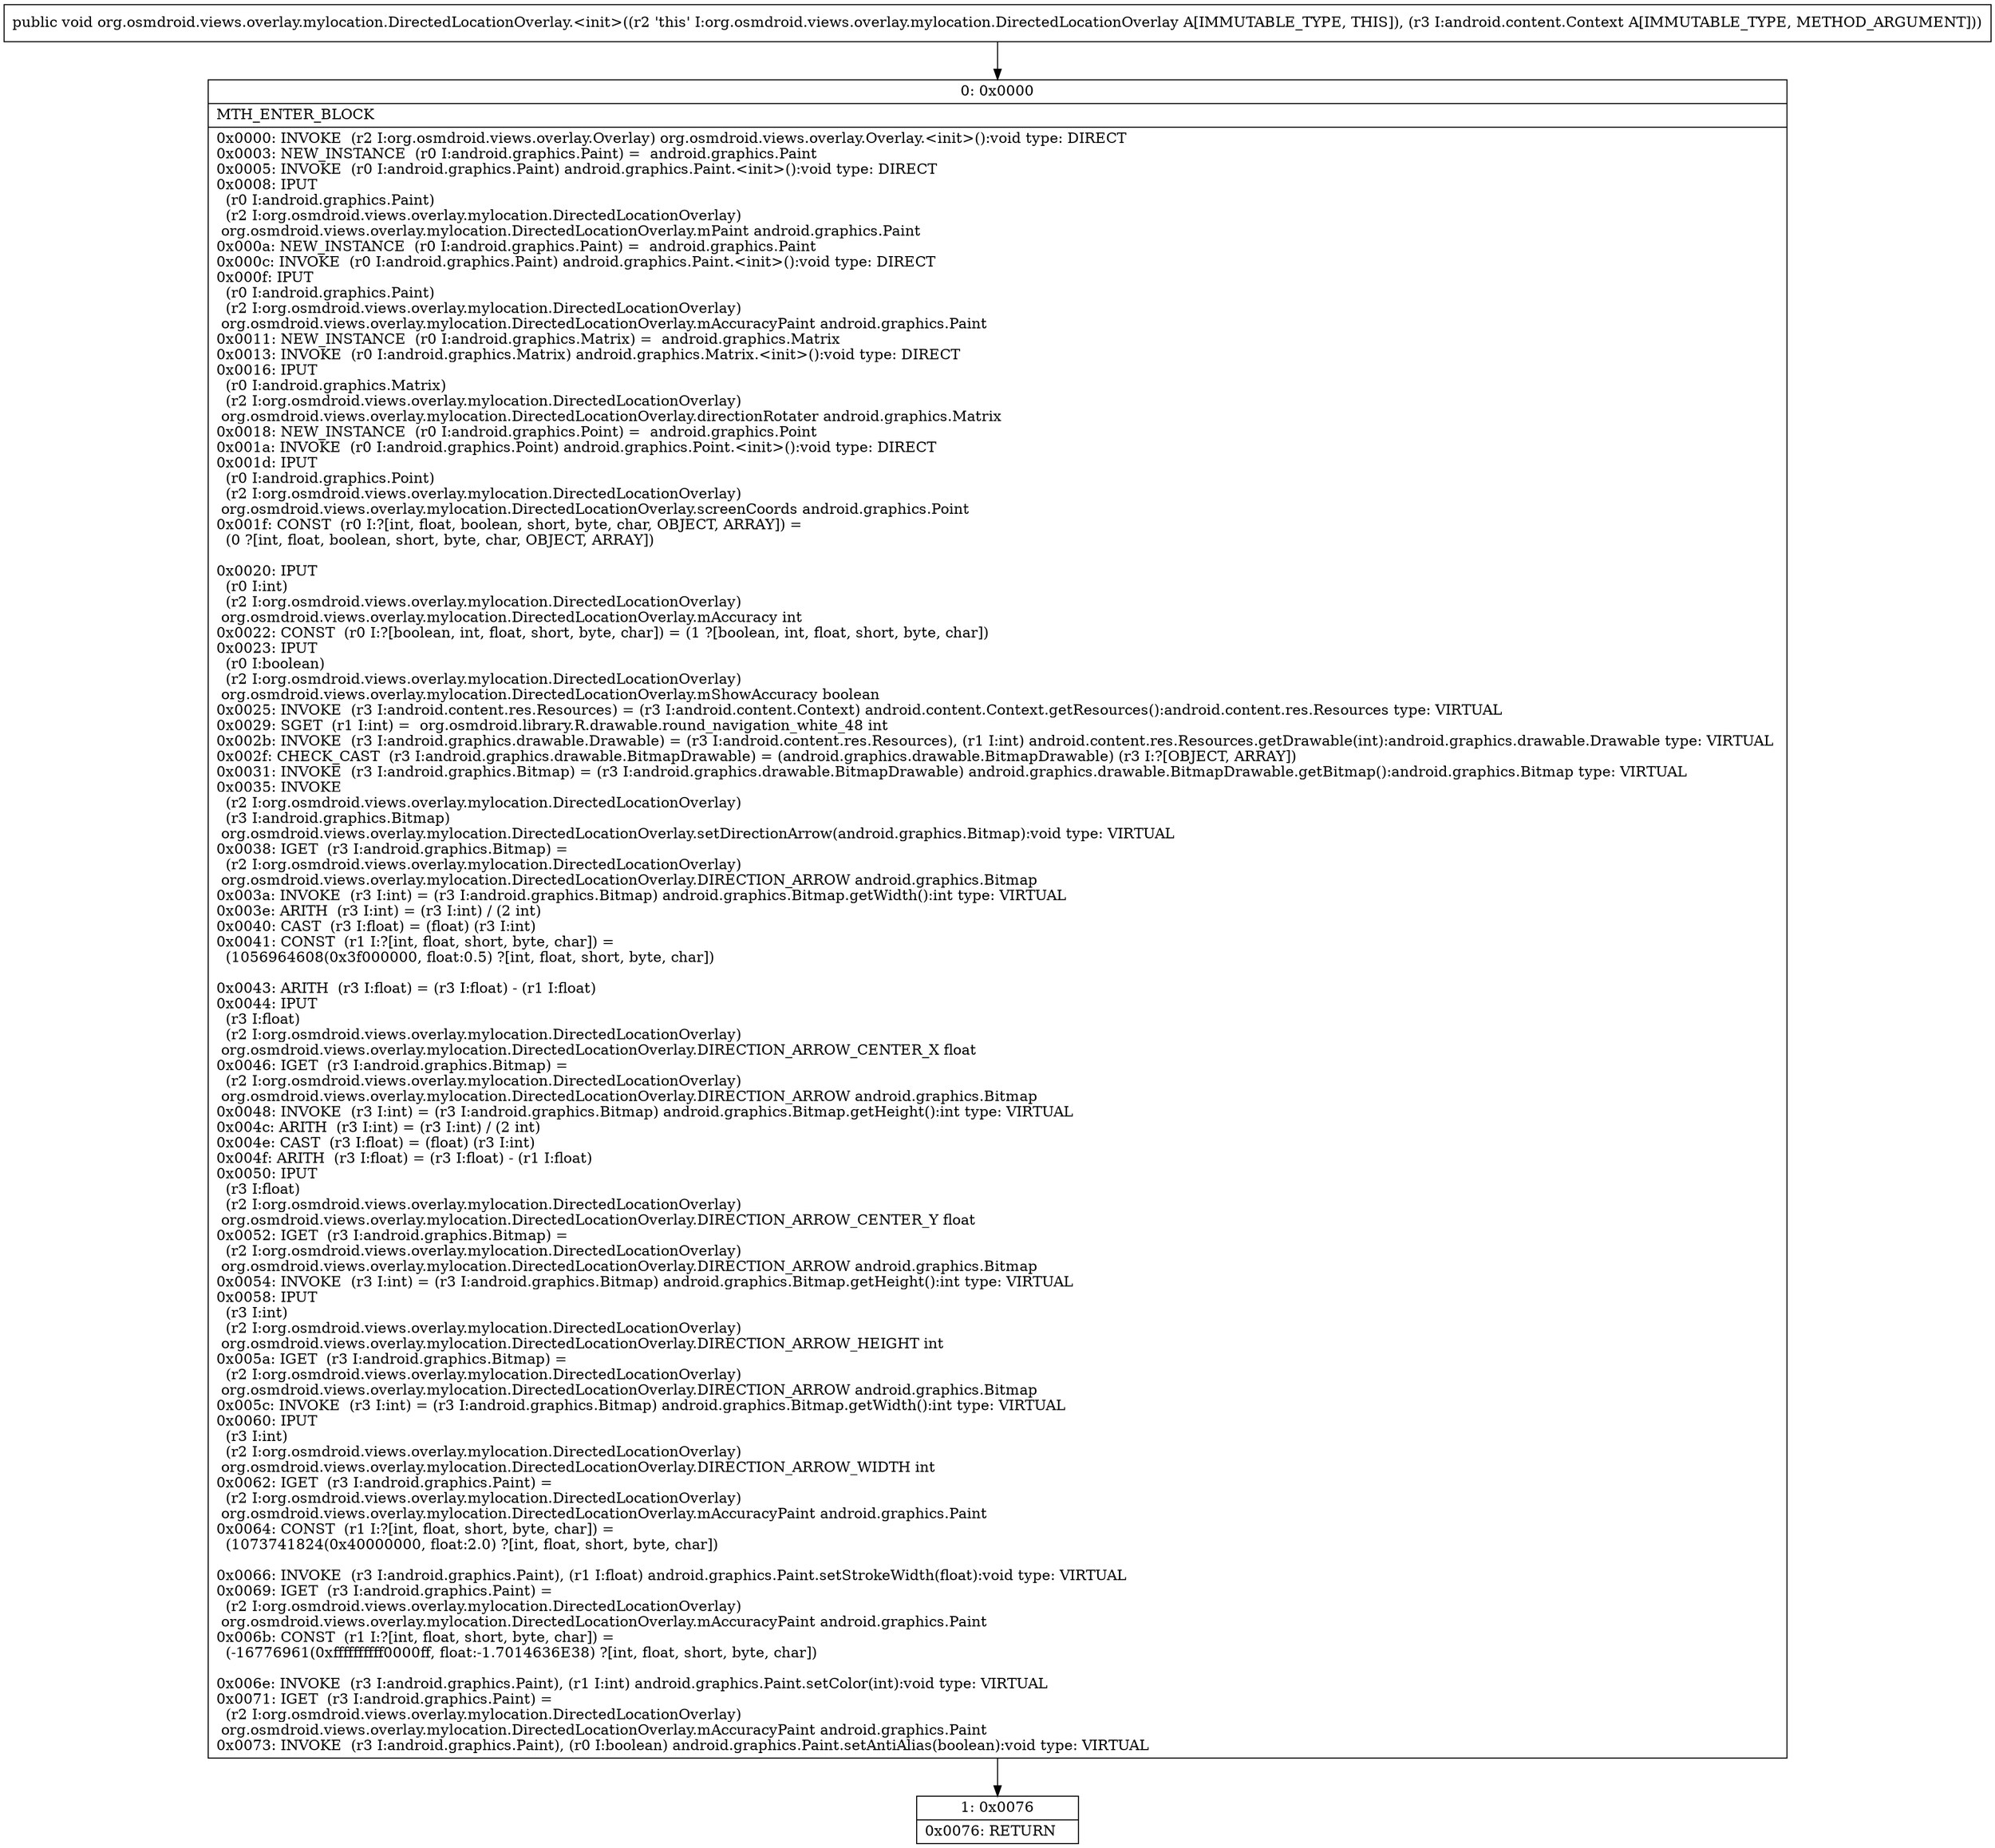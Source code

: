 digraph "CFG fororg.osmdroid.views.overlay.mylocation.DirectedLocationOverlay.\<init\>(Landroid\/content\/Context;)V" {
Node_0 [shape=record,label="{0\:\ 0x0000|MTH_ENTER_BLOCK\l|0x0000: INVOKE  (r2 I:org.osmdroid.views.overlay.Overlay) org.osmdroid.views.overlay.Overlay.\<init\>():void type: DIRECT \l0x0003: NEW_INSTANCE  (r0 I:android.graphics.Paint) =  android.graphics.Paint \l0x0005: INVOKE  (r0 I:android.graphics.Paint) android.graphics.Paint.\<init\>():void type: DIRECT \l0x0008: IPUT  \l  (r0 I:android.graphics.Paint)\l  (r2 I:org.osmdroid.views.overlay.mylocation.DirectedLocationOverlay)\l org.osmdroid.views.overlay.mylocation.DirectedLocationOverlay.mPaint android.graphics.Paint \l0x000a: NEW_INSTANCE  (r0 I:android.graphics.Paint) =  android.graphics.Paint \l0x000c: INVOKE  (r0 I:android.graphics.Paint) android.graphics.Paint.\<init\>():void type: DIRECT \l0x000f: IPUT  \l  (r0 I:android.graphics.Paint)\l  (r2 I:org.osmdroid.views.overlay.mylocation.DirectedLocationOverlay)\l org.osmdroid.views.overlay.mylocation.DirectedLocationOverlay.mAccuracyPaint android.graphics.Paint \l0x0011: NEW_INSTANCE  (r0 I:android.graphics.Matrix) =  android.graphics.Matrix \l0x0013: INVOKE  (r0 I:android.graphics.Matrix) android.graphics.Matrix.\<init\>():void type: DIRECT \l0x0016: IPUT  \l  (r0 I:android.graphics.Matrix)\l  (r2 I:org.osmdroid.views.overlay.mylocation.DirectedLocationOverlay)\l org.osmdroid.views.overlay.mylocation.DirectedLocationOverlay.directionRotater android.graphics.Matrix \l0x0018: NEW_INSTANCE  (r0 I:android.graphics.Point) =  android.graphics.Point \l0x001a: INVOKE  (r0 I:android.graphics.Point) android.graphics.Point.\<init\>():void type: DIRECT \l0x001d: IPUT  \l  (r0 I:android.graphics.Point)\l  (r2 I:org.osmdroid.views.overlay.mylocation.DirectedLocationOverlay)\l org.osmdroid.views.overlay.mylocation.DirectedLocationOverlay.screenCoords android.graphics.Point \l0x001f: CONST  (r0 I:?[int, float, boolean, short, byte, char, OBJECT, ARRAY]) = \l  (0 ?[int, float, boolean, short, byte, char, OBJECT, ARRAY])\l \l0x0020: IPUT  \l  (r0 I:int)\l  (r2 I:org.osmdroid.views.overlay.mylocation.DirectedLocationOverlay)\l org.osmdroid.views.overlay.mylocation.DirectedLocationOverlay.mAccuracy int \l0x0022: CONST  (r0 I:?[boolean, int, float, short, byte, char]) = (1 ?[boolean, int, float, short, byte, char]) \l0x0023: IPUT  \l  (r0 I:boolean)\l  (r2 I:org.osmdroid.views.overlay.mylocation.DirectedLocationOverlay)\l org.osmdroid.views.overlay.mylocation.DirectedLocationOverlay.mShowAccuracy boolean \l0x0025: INVOKE  (r3 I:android.content.res.Resources) = (r3 I:android.content.Context) android.content.Context.getResources():android.content.res.Resources type: VIRTUAL \l0x0029: SGET  (r1 I:int) =  org.osmdroid.library.R.drawable.round_navigation_white_48 int \l0x002b: INVOKE  (r3 I:android.graphics.drawable.Drawable) = (r3 I:android.content.res.Resources), (r1 I:int) android.content.res.Resources.getDrawable(int):android.graphics.drawable.Drawable type: VIRTUAL \l0x002f: CHECK_CAST  (r3 I:android.graphics.drawable.BitmapDrawable) = (android.graphics.drawable.BitmapDrawable) (r3 I:?[OBJECT, ARRAY]) \l0x0031: INVOKE  (r3 I:android.graphics.Bitmap) = (r3 I:android.graphics.drawable.BitmapDrawable) android.graphics.drawable.BitmapDrawable.getBitmap():android.graphics.Bitmap type: VIRTUAL \l0x0035: INVOKE  \l  (r2 I:org.osmdroid.views.overlay.mylocation.DirectedLocationOverlay)\l  (r3 I:android.graphics.Bitmap)\l org.osmdroid.views.overlay.mylocation.DirectedLocationOverlay.setDirectionArrow(android.graphics.Bitmap):void type: VIRTUAL \l0x0038: IGET  (r3 I:android.graphics.Bitmap) = \l  (r2 I:org.osmdroid.views.overlay.mylocation.DirectedLocationOverlay)\l org.osmdroid.views.overlay.mylocation.DirectedLocationOverlay.DIRECTION_ARROW android.graphics.Bitmap \l0x003a: INVOKE  (r3 I:int) = (r3 I:android.graphics.Bitmap) android.graphics.Bitmap.getWidth():int type: VIRTUAL \l0x003e: ARITH  (r3 I:int) = (r3 I:int) \/ (2 int) \l0x0040: CAST  (r3 I:float) = (float) (r3 I:int) \l0x0041: CONST  (r1 I:?[int, float, short, byte, char]) = \l  (1056964608(0x3f000000, float:0.5) ?[int, float, short, byte, char])\l \l0x0043: ARITH  (r3 I:float) = (r3 I:float) \- (r1 I:float) \l0x0044: IPUT  \l  (r3 I:float)\l  (r2 I:org.osmdroid.views.overlay.mylocation.DirectedLocationOverlay)\l org.osmdroid.views.overlay.mylocation.DirectedLocationOverlay.DIRECTION_ARROW_CENTER_X float \l0x0046: IGET  (r3 I:android.graphics.Bitmap) = \l  (r2 I:org.osmdroid.views.overlay.mylocation.DirectedLocationOverlay)\l org.osmdroid.views.overlay.mylocation.DirectedLocationOverlay.DIRECTION_ARROW android.graphics.Bitmap \l0x0048: INVOKE  (r3 I:int) = (r3 I:android.graphics.Bitmap) android.graphics.Bitmap.getHeight():int type: VIRTUAL \l0x004c: ARITH  (r3 I:int) = (r3 I:int) \/ (2 int) \l0x004e: CAST  (r3 I:float) = (float) (r3 I:int) \l0x004f: ARITH  (r3 I:float) = (r3 I:float) \- (r1 I:float) \l0x0050: IPUT  \l  (r3 I:float)\l  (r2 I:org.osmdroid.views.overlay.mylocation.DirectedLocationOverlay)\l org.osmdroid.views.overlay.mylocation.DirectedLocationOverlay.DIRECTION_ARROW_CENTER_Y float \l0x0052: IGET  (r3 I:android.graphics.Bitmap) = \l  (r2 I:org.osmdroid.views.overlay.mylocation.DirectedLocationOverlay)\l org.osmdroid.views.overlay.mylocation.DirectedLocationOverlay.DIRECTION_ARROW android.graphics.Bitmap \l0x0054: INVOKE  (r3 I:int) = (r3 I:android.graphics.Bitmap) android.graphics.Bitmap.getHeight():int type: VIRTUAL \l0x0058: IPUT  \l  (r3 I:int)\l  (r2 I:org.osmdroid.views.overlay.mylocation.DirectedLocationOverlay)\l org.osmdroid.views.overlay.mylocation.DirectedLocationOverlay.DIRECTION_ARROW_HEIGHT int \l0x005a: IGET  (r3 I:android.graphics.Bitmap) = \l  (r2 I:org.osmdroid.views.overlay.mylocation.DirectedLocationOverlay)\l org.osmdroid.views.overlay.mylocation.DirectedLocationOverlay.DIRECTION_ARROW android.graphics.Bitmap \l0x005c: INVOKE  (r3 I:int) = (r3 I:android.graphics.Bitmap) android.graphics.Bitmap.getWidth():int type: VIRTUAL \l0x0060: IPUT  \l  (r3 I:int)\l  (r2 I:org.osmdroid.views.overlay.mylocation.DirectedLocationOverlay)\l org.osmdroid.views.overlay.mylocation.DirectedLocationOverlay.DIRECTION_ARROW_WIDTH int \l0x0062: IGET  (r3 I:android.graphics.Paint) = \l  (r2 I:org.osmdroid.views.overlay.mylocation.DirectedLocationOverlay)\l org.osmdroid.views.overlay.mylocation.DirectedLocationOverlay.mAccuracyPaint android.graphics.Paint \l0x0064: CONST  (r1 I:?[int, float, short, byte, char]) = \l  (1073741824(0x40000000, float:2.0) ?[int, float, short, byte, char])\l \l0x0066: INVOKE  (r3 I:android.graphics.Paint), (r1 I:float) android.graphics.Paint.setStrokeWidth(float):void type: VIRTUAL \l0x0069: IGET  (r3 I:android.graphics.Paint) = \l  (r2 I:org.osmdroid.views.overlay.mylocation.DirectedLocationOverlay)\l org.osmdroid.views.overlay.mylocation.DirectedLocationOverlay.mAccuracyPaint android.graphics.Paint \l0x006b: CONST  (r1 I:?[int, float, short, byte, char]) = \l  (\-16776961(0xffffffffff0000ff, float:\-1.7014636E38) ?[int, float, short, byte, char])\l \l0x006e: INVOKE  (r3 I:android.graphics.Paint), (r1 I:int) android.graphics.Paint.setColor(int):void type: VIRTUAL \l0x0071: IGET  (r3 I:android.graphics.Paint) = \l  (r2 I:org.osmdroid.views.overlay.mylocation.DirectedLocationOverlay)\l org.osmdroid.views.overlay.mylocation.DirectedLocationOverlay.mAccuracyPaint android.graphics.Paint \l0x0073: INVOKE  (r3 I:android.graphics.Paint), (r0 I:boolean) android.graphics.Paint.setAntiAlias(boolean):void type: VIRTUAL \l}"];
Node_1 [shape=record,label="{1\:\ 0x0076|0x0076: RETURN   \l}"];
MethodNode[shape=record,label="{public void org.osmdroid.views.overlay.mylocation.DirectedLocationOverlay.\<init\>((r2 'this' I:org.osmdroid.views.overlay.mylocation.DirectedLocationOverlay A[IMMUTABLE_TYPE, THIS]), (r3 I:android.content.Context A[IMMUTABLE_TYPE, METHOD_ARGUMENT])) }"];
MethodNode -> Node_0;
Node_0 -> Node_1;
}

